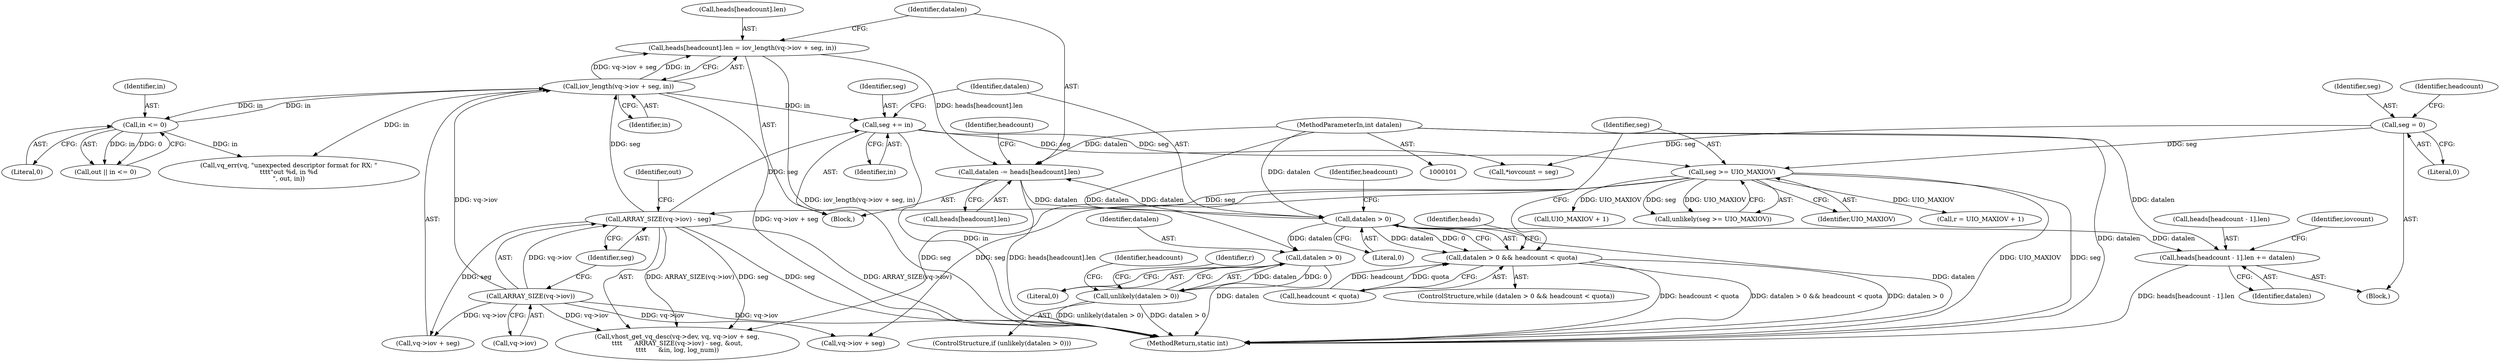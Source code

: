 digraph "0_linux_d8316f3991d207fe32881a9ac20241be8fa2bad0@pointer" {
"1000231" [label="(Call,datalen -= heads[headcount].len)"];
"1000218" [label="(Call,heads[headcount].len = iov_length(vq->iov + seg, in))"];
"1000224" [label="(Call,iov_length(vq->iov + seg, in))"];
"1000159" [label="(Call,ARRAY_SIZE(vq->iov))"];
"1000158" [label="(Call,ARRAY_SIZE(vq->iov) - seg)"];
"1000137" [label="(Call,seg >= UIO_MAXIOV)"];
"1000113" [label="(Call,seg = 0)"];
"1000240" [label="(Call,seg += in)"];
"1000185" [label="(Call,in <= 0)"];
"1000128" [label="(Call,datalen > 0)"];
"1000231" [label="(Call,datalen -= heads[headcount].len)"];
"1000104" [label="(MethodParameterIn,int datalen)"];
"1000127" [label="(Call,datalen > 0 && headcount < quota)"];
"1000243" [label="(Call,heads[headcount - 1].len += datalen)"];
"1000265" [label="(Call,datalen > 0)"];
"1000264" [label="(Call,unlikely(datalen > 0))"];
"1000270" [label="(Identifier,r)"];
"1000241" [label="(Identifier,seg)"];
"1000271" [label="(Call,UIO_MAXIOV + 1)"];
"1000232" [label="(Identifier,datalen)"];
"1000134" [label="(Block,)"];
"1000160" [label="(Call,vq->iov)"];
"1000137" [label="(Call,seg >= UIO_MAXIOV)"];
"1000148" [label="(Call,vhost_get_vq_desc(vq->dev, vq, vq->iov + seg,\n\t\t\t\t      ARRAY_SIZE(vq->iov) - seg, &out,\n\t\t\t\t      &in, log, log_num))"];
"1000136" [label="(Call,unlikely(seg >= UIO_MAXIOV))"];
"1000114" [label="(Identifier,seg)"];
"1000186" [label="(Identifier,in)"];
"1000266" [label="(Identifier,datalen)"];
"1000263" [label="(ControlStructure,if (unlikely(datalen > 0)))"];
"1000224" [label="(Call,iov_length(vq->iov + seg, in))"];
"1000239" [label="(Identifier,headcount)"];
"1000113" [label="(Call,seg = 0)"];
"1000219" [label="(Call,heads[headcount].len)"];
"1000104" [label="(MethodParameterIn,int datalen)"];
"1000165" [label="(Identifier,out)"];
"1000283" [label="(MethodReturn,static int)"];
"1000252" [label="(Call,*iovcount = seg)"];
"1000240" [label="(Call,seg += in)"];
"1000230" [label="(Identifier,in)"];
"1000243" [label="(Call,heads[headcount - 1].len += datalen)"];
"1000246" [label="(Identifier,heads)"];
"1000132" [label="(Identifier,headcount)"];
"1000233" [label="(Call,heads[headcount].len)"];
"1000127" [label="(Call,datalen > 0 && headcount < quota)"];
"1000115" [label="(Literal,0)"];
"1000189" [label="(Call,vq_err(vq, \"unexpected descriptor format for RX: \"\n\t\t\t\t\"out %d, in %d\n\", out, in))"];
"1000225" [label="(Call,vq->iov + seg)"];
"1000187" [label="(Literal,0)"];
"1000131" [label="(Call,headcount < quota)"];
"1000276" [label="(Identifier,headcount)"];
"1000231" [label="(Call,datalen -= heads[headcount].len)"];
"1000163" [label="(Identifier,seg)"];
"1000159" [label="(Call,ARRAY_SIZE(vq->iov))"];
"1000185" [label="(Call,in <= 0)"];
"1000118" [label="(Identifier,headcount)"];
"1000251" [label="(Identifier,datalen)"];
"1000244" [label="(Call,heads[headcount - 1].len)"];
"1000264" [label="(Call,unlikely(datalen > 0))"];
"1000158" [label="(Call,ARRAY_SIZE(vq->iov) - seg)"];
"1000242" [label="(Identifier,in)"];
"1000139" [label="(Identifier,UIO_MAXIOV)"];
"1000153" [label="(Call,vq->iov + seg)"];
"1000218" [label="(Call,heads[headcount].len = iov_length(vq->iov + seg, in))"];
"1000129" [label="(Identifier,datalen)"];
"1000183" [label="(Call,out || in <= 0)"];
"1000126" [label="(ControlStructure,while (datalen > 0 && headcount < quota))"];
"1000138" [label="(Identifier,seg)"];
"1000269" [label="(Call,r = UIO_MAXIOV + 1)"];
"1000267" [label="(Literal,0)"];
"1000254" [label="(Identifier,iovcount)"];
"1000265" [label="(Call,datalen > 0)"];
"1000109" [label="(Block,)"];
"1000130" [label="(Literal,0)"];
"1000128" [label="(Call,datalen > 0)"];
"1000231" -> "1000134"  [label="AST: "];
"1000231" -> "1000233"  [label="CFG: "];
"1000232" -> "1000231"  [label="AST: "];
"1000233" -> "1000231"  [label="AST: "];
"1000239" -> "1000231"  [label="CFG: "];
"1000231" -> "1000283"  [label="DDG: heads[headcount].len"];
"1000231" -> "1000128"  [label="DDG: datalen"];
"1000218" -> "1000231"  [label="DDG: heads[headcount].len"];
"1000128" -> "1000231"  [label="DDG: datalen"];
"1000104" -> "1000231"  [label="DDG: datalen"];
"1000218" -> "1000134"  [label="AST: "];
"1000218" -> "1000224"  [label="CFG: "];
"1000219" -> "1000218"  [label="AST: "];
"1000224" -> "1000218"  [label="AST: "];
"1000232" -> "1000218"  [label="CFG: "];
"1000218" -> "1000283"  [label="DDG: iov_length(vq->iov + seg, in)"];
"1000224" -> "1000218"  [label="DDG: vq->iov + seg"];
"1000224" -> "1000218"  [label="DDG: in"];
"1000224" -> "1000230"  [label="CFG: "];
"1000225" -> "1000224"  [label="AST: "];
"1000230" -> "1000224"  [label="AST: "];
"1000224" -> "1000283"  [label="DDG: vq->iov + seg"];
"1000224" -> "1000185"  [label="DDG: in"];
"1000224" -> "1000189"  [label="DDG: in"];
"1000159" -> "1000224"  [label="DDG: vq->iov"];
"1000158" -> "1000224"  [label="DDG: seg"];
"1000185" -> "1000224"  [label="DDG: in"];
"1000224" -> "1000240"  [label="DDG: in"];
"1000159" -> "1000158"  [label="AST: "];
"1000159" -> "1000160"  [label="CFG: "];
"1000160" -> "1000159"  [label="AST: "];
"1000163" -> "1000159"  [label="CFG: "];
"1000159" -> "1000283"  [label="DDG: vq->iov"];
"1000159" -> "1000148"  [label="DDG: vq->iov"];
"1000159" -> "1000153"  [label="DDG: vq->iov"];
"1000159" -> "1000158"  [label="DDG: vq->iov"];
"1000159" -> "1000225"  [label="DDG: vq->iov"];
"1000158" -> "1000148"  [label="AST: "];
"1000158" -> "1000163"  [label="CFG: "];
"1000163" -> "1000158"  [label="AST: "];
"1000165" -> "1000158"  [label="CFG: "];
"1000158" -> "1000283"  [label="DDG: ARRAY_SIZE(vq->iov)"];
"1000158" -> "1000283"  [label="DDG: seg"];
"1000158" -> "1000148"  [label="DDG: ARRAY_SIZE(vq->iov)"];
"1000158" -> "1000148"  [label="DDG: seg"];
"1000137" -> "1000158"  [label="DDG: seg"];
"1000158" -> "1000225"  [label="DDG: seg"];
"1000158" -> "1000240"  [label="DDG: seg"];
"1000137" -> "1000136"  [label="AST: "];
"1000137" -> "1000139"  [label="CFG: "];
"1000138" -> "1000137"  [label="AST: "];
"1000139" -> "1000137"  [label="AST: "];
"1000136" -> "1000137"  [label="CFG: "];
"1000137" -> "1000283"  [label="DDG: UIO_MAXIOV"];
"1000137" -> "1000283"  [label="DDG: seg"];
"1000137" -> "1000136"  [label="DDG: seg"];
"1000137" -> "1000136"  [label="DDG: UIO_MAXIOV"];
"1000113" -> "1000137"  [label="DDG: seg"];
"1000240" -> "1000137"  [label="DDG: seg"];
"1000137" -> "1000148"  [label="DDG: seg"];
"1000137" -> "1000153"  [label="DDG: seg"];
"1000137" -> "1000269"  [label="DDG: UIO_MAXIOV"];
"1000137" -> "1000271"  [label="DDG: UIO_MAXIOV"];
"1000113" -> "1000109"  [label="AST: "];
"1000113" -> "1000115"  [label="CFG: "];
"1000114" -> "1000113"  [label="AST: "];
"1000115" -> "1000113"  [label="AST: "];
"1000118" -> "1000113"  [label="CFG: "];
"1000113" -> "1000252"  [label="DDG: seg"];
"1000240" -> "1000134"  [label="AST: "];
"1000240" -> "1000242"  [label="CFG: "];
"1000241" -> "1000240"  [label="AST: "];
"1000242" -> "1000240"  [label="AST: "];
"1000129" -> "1000240"  [label="CFG: "];
"1000240" -> "1000283"  [label="DDG: in"];
"1000240" -> "1000252"  [label="DDG: seg"];
"1000185" -> "1000183"  [label="AST: "];
"1000185" -> "1000187"  [label="CFG: "];
"1000186" -> "1000185"  [label="AST: "];
"1000187" -> "1000185"  [label="AST: "];
"1000183" -> "1000185"  [label="CFG: "];
"1000185" -> "1000183"  [label="DDG: in"];
"1000185" -> "1000183"  [label="DDG: 0"];
"1000185" -> "1000189"  [label="DDG: in"];
"1000128" -> "1000127"  [label="AST: "];
"1000128" -> "1000130"  [label="CFG: "];
"1000129" -> "1000128"  [label="AST: "];
"1000130" -> "1000128"  [label="AST: "];
"1000132" -> "1000128"  [label="CFG: "];
"1000127" -> "1000128"  [label="CFG: "];
"1000128" -> "1000283"  [label="DDG: datalen"];
"1000128" -> "1000127"  [label="DDG: datalen"];
"1000128" -> "1000127"  [label="DDG: 0"];
"1000104" -> "1000128"  [label="DDG: datalen"];
"1000128" -> "1000243"  [label="DDG: datalen"];
"1000128" -> "1000265"  [label="DDG: datalen"];
"1000104" -> "1000101"  [label="AST: "];
"1000104" -> "1000283"  [label="DDG: datalen"];
"1000104" -> "1000243"  [label="DDG: datalen"];
"1000104" -> "1000265"  [label="DDG: datalen"];
"1000127" -> "1000126"  [label="AST: "];
"1000127" -> "1000131"  [label="CFG: "];
"1000131" -> "1000127"  [label="AST: "];
"1000138" -> "1000127"  [label="CFG: "];
"1000246" -> "1000127"  [label="CFG: "];
"1000127" -> "1000283"  [label="DDG: datalen > 0 && headcount < quota"];
"1000127" -> "1000283"  [label="DDG: datalen > 0"];
"1000127" -> "1000283"  [label="DDG: headcount < quota"];
"1000131" -> "1000127"  [label="DDG: headcount"];
"1000131" -> "1000127"  [label="DDG: quota"];
"1000243" -> "1000109"  [label="AST: "];
"1000243" -> "1000251"  [label="CFG: "];
"1000244" -> "1000243"  [label="AST: "];
"1000251" -> "1000243"  [label="AST: "];
"1000254" -> "1000243"  [label="CFG: "];
"1000243" -> "1000283"  [label="DDG: heads[headcount - 1].len"];
"1000265" -> "1000264"  [label="AST: "];
"1000265" -> "1000267"  [label="CFG: "];
"1000266" -> "1000265"  [label="AST: "];
"1000267" -> "1000265"  [label="AST: "];
"1000264" -> "1000265"  [label="CFG: "];
"1000265" -> "1000283"  [label="DDG: datalen"];
"1000265" -> "1000264"  [label="DDG: datalen"];
"1000265" -> "1000264"  [label="DDG: 0"];
"1000264" -> "1000263"  [label="AST: "];
"1000270" -> "1000264"  [label="CFG: "];
"1000276" -> "1000264"  [label="CFG: "];
"1000264" -> "1000283"  [label="DDG: datalen > 0"];
"1000264" -> "1000283"  [label="DDG: unlikely(datalen > 0)"];
}
